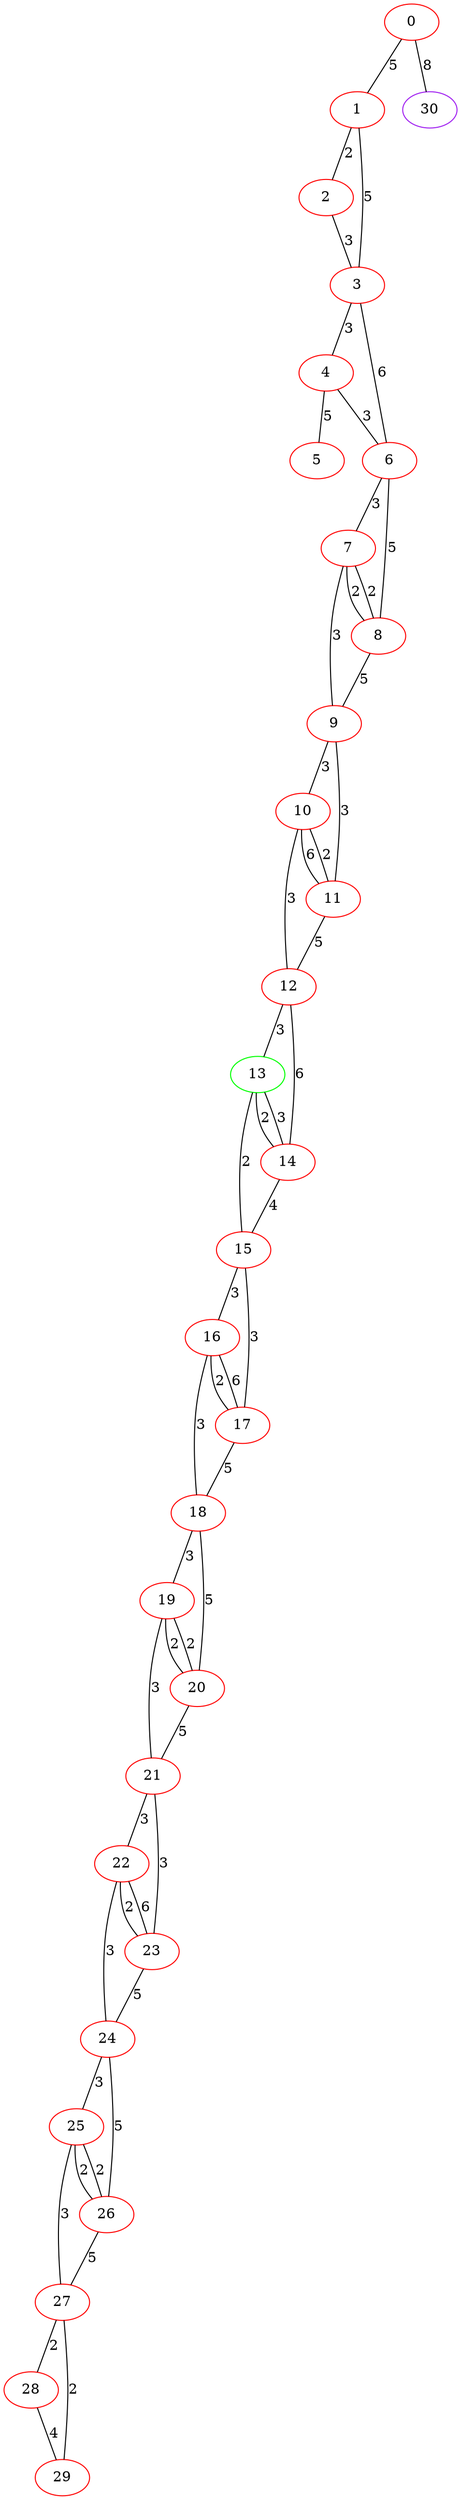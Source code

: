 graph "" {
0 [color=red, weight=1];
1 [color=red, weight=1];
2 [color=red, weight=1];
3 [color=red, weight=1];
4 [color=red, weight=1];
5 [color=red, weight=1];
6 [color=red, weight=1];
7 [color=red, weight=1];
8 [color=red, weight=1];
9 [color=red, weight=1];
10 [color=red, weight=1];
11 [color=red, weight=1];
12 [color=red, weight=1];
13 [color=green, weight=2];
14 [color=red, weight=1];
15 [color=red, weight=1];
16 [color=red, weight=1];
17 [color=red, weight=1];
18 [color=red, weight=1];
19 [color=red, weight=1];
20 [color=red, weight=1];
21 [color=red, weight=1];
22 [color=red, weight=1];
23 [color=red, weight=1];
24 [color=red, weight=1];
25 [color=red, weight=1];
26 [color=red, weight=1];
27 [color=red, weight=1];
28 [color=red, weight=1];
29 [color=red, weight=1];
30 [color=purple, weight=4];
0 -- 1  [key=0, label=5];
0 -- 30  [key=0, label=8];
1 -- 2  [key=0, label=2];
1 -- 3  [key=0, label=5];
2 -- 3  [key=0, label=3];
3 -- 4  [key=0, label=3];
3 -- 6  [key=0, label=6];
4 -- 5  [key=0, label=5];
4 -- 6  [key=0, label=3];
6 -- 8  [key=0, label=5];
6 -- 7  [key=0, label=3];
7 -- 8  [key=0, label=2];
7 -- 8  [key=1, label=2];
7 -- 9  [key=0, label=3];
8 -- 9  [key=0, label=5];
9 -- 10  [key=0, label=3];
9 -- 11  [key=0, label=3];
10 -- 11  [key=0, label=2];
10 -- 11  [key=1, label=6];
10 -- 12  [key=0, label=3];
11 -- 12  [key=0, label=5];
12 -- 13  [key=0, label=3];
12 -- 14  [key=0, label=6];
13 -- 14  [key=0, label=3];
13 -- 14  [key=1, label=2];
13 -- 15  [key=0, label=2];
14 -- 15  [key=0, label=4];
15 -- 16  [key=0, label=3];
15 -- 17  [key=0, label=3];
16 -- 17  [key=0, label=6];
16 -- 17  [key=1, label=2];
16 -- 18  [key=0, label=3];
17 -- 18  [key=0, label=5];
18 -- 19  [key=0, label=3];
18 -- 20  [key=0, label=5];
19 -- 20  [key=0, label=2];
19 -- 20  [key=1, label=2];
19 -- 21  [key=0, label=3];
20 -- 21  [key=0, label=5];
21 -- 22  [key=0, label=3];
21 -- 23  [key=0, label=3];
22 -- 24  [key=0, label=3];
22 -- 23  [key=0, label=6];
22 -- 23  [key=1, label=2];
23 -- 24  [key=0, label=5];
24 -- 25  [key=0, label=3];
24 -- 26  [key=0, label=5];
25 -- 26  [key=0, label=2];
25 -- 26  [key=1, label=2];
25 -- 27  [key=0, label=3];
26 -- 27  [key=0, label=5];
27 -- 28  [key=0, label=2];
27 -- 29  [key=0, label=2];
28 -- 29  [key=0, label=4];
}
